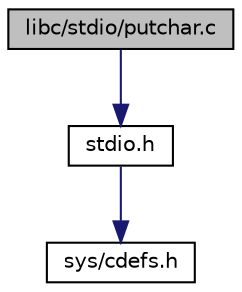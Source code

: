 digraph "libc/stdio/putchar.c"
{
  edge [fontname="Helvetica",fontsize="10",labelfontname="Helvetica",labelfontsize="10"];
  node [fontname="Helvetica",fontsize="10",shape=record];
  Node0 [label="libc/stdio/putchar.c",height=0.2,width=0.4,color="black", fillcolor="grey75", style="filled", fontcolor="black"];
  Node0 -> Node1 [color="midnightblue",fontsize="10",style="solid",fontname="Helvetica"];
  Node1 [label="stdio.h",height=0.2,width=0.4,color="black", fillcolor="white", style="filled",URL="$d6/dd1/stdio_8h_source.html"];
  Node1 -> Node2 [color="midnightblue",fontsize="10",style="solid",fontname="Helvetica"];
  Node2 [label="sys/cdefs.h",height=0.2,width=0.4,color="black", fillcolor="white", style="filled",URL="$d6/d92/cdefs_8h_source.html"];
}
